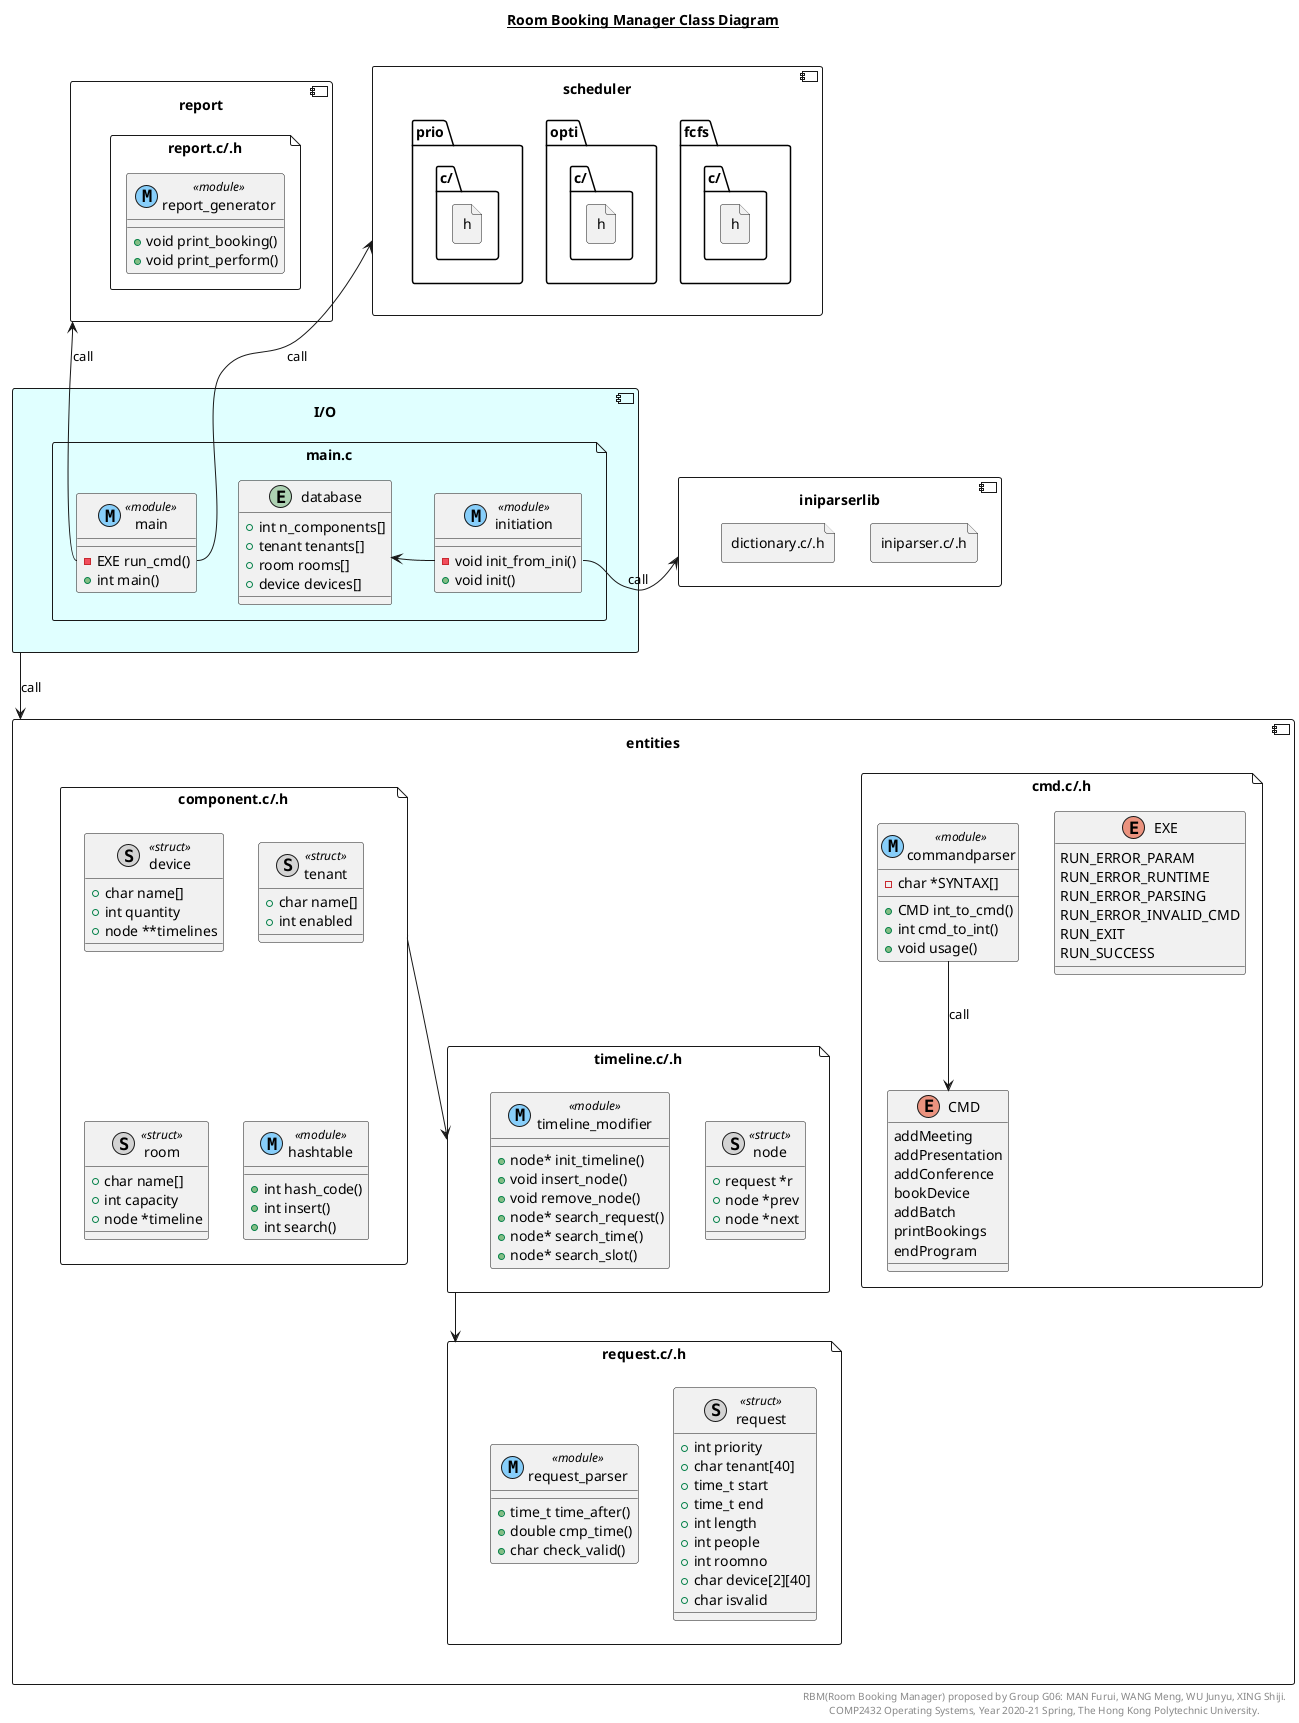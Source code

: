 @startuml
title __Room Booking Manager Class Diagram__\n

skinparam BackgroundColor transparent

component report {
    file reportfile as "report.c/.h" {
        class report_generator <<(M, lightskyblue) module>> {
            +void print_booking()
            +void print_perform()
        }
    }
}
component scheduler {
    file fcfs.c/.h {

    }
    file opti.c/.h {

    }
    file prio.c/.h {

    }
}
component entities {
    file cmd as "cmd.c/.h" {
        enum EXE {
            RUN_ERROR_PARAM         
            RUN_ERROR_RUNTIME       
            RUN_ERROR_PARSING       
            RUN_ERROR_INVALID_CMD   
            RUN_EXIT                
            RUN_SUCCESS
        }
        enum CMD {
            addMeeting     
            addPresentation
            addConference  
            bookDevice     
            addBatch       
            printBookings  
            endProgram     
        }
        class commandparser <<(M, lightskyblue) module>> {
            -char *SYNTAX[]
            +CMD int_to_cmd()
            +int cmd_to_int()
            +void usage()
        }
        commandparser -down-> CMD :call
    }
    file componentc as "component.c/.h" {
        class device <<(S, lightgray) struct>> {
            +char name[]
            +int quantity
            +node **timelines
        }
        class tenant <<(S, lightgray) struct>> {
            +char name[]
            +int enabled
        }
        class room <<(S, lightgray) struct>> {
            +char name[]
            +int capacity
            +node *timeline
        }
        class hashtable <<(M, lightskyblue) module>> {
            +int hash_code()
            +int insert()
            +int search()
        }
    }
    file requestc as "request.c/.h" {
        class request <<(S, lightgray) struct>> {
            +int priority
            +char tenant[40]
            +time_t start
            +time_t end
            +int length
            +int people
            +int roomno 
            +char device[2][40]
            +char isvalid 
        }
        class request_parser <<(M, lightskyblue) module>> {
            +time_t time_after()
            +double cmp_time()
            +char check_valid()
        }
    }
    file timelinec as "timeline.c/.h" {
        class node <<(S, lightgray) struct>> {
            +request *r
            +node *prev
            +node *next
        }
        class timeline_modifier <<(M, lightskyblue) module>> {
            +node* init_timeline()
            +void insert_node()
            +void remove_node()
            +node* search_request()
            +node* search_time()
            +node* search_slot()
        }
    }
    
    componentc --> timelinec
    timelinec --> requestc
}

component iniparserlib {
    file iniparser as "iniparser.c/.h" {
    }
    file dictionary as "dictionary.c/.h" {
    }
    ' iniparser -down-> dictionary
}
component IO as "I/O" #lightcyan {
    file mainc as "main.c" {
        class main <<(M, lightskyblue) module>> {
            -EXE run_cmd()
            +int main()
        }
        class initiation <<(M, lightskyblue) module>> {
            -void init_from_ini()
            +void init()
        }
        entity database {
            +int n_components[]
            +tenant tenants[]
            +room rooms[]
            +device devices[]
        }

        initiation::init_from_ini -left-> database 
    }

}


main::run_cmd -up-> scheduler :call
IO -down-> entities :call
main::run_cmd -up-> report :call

initiation::init_from_ini -> iniparserlib :call

right footer
RBM(Room Booking Manager) proposed by Group G06: MAN Furui, WANG Meng, WU Junyu, XING Shiji.
COMP2432 Operating Systems, Year 2020-21 Spring, The Hong Kong Polytechnic University.
endfooter

@enduml